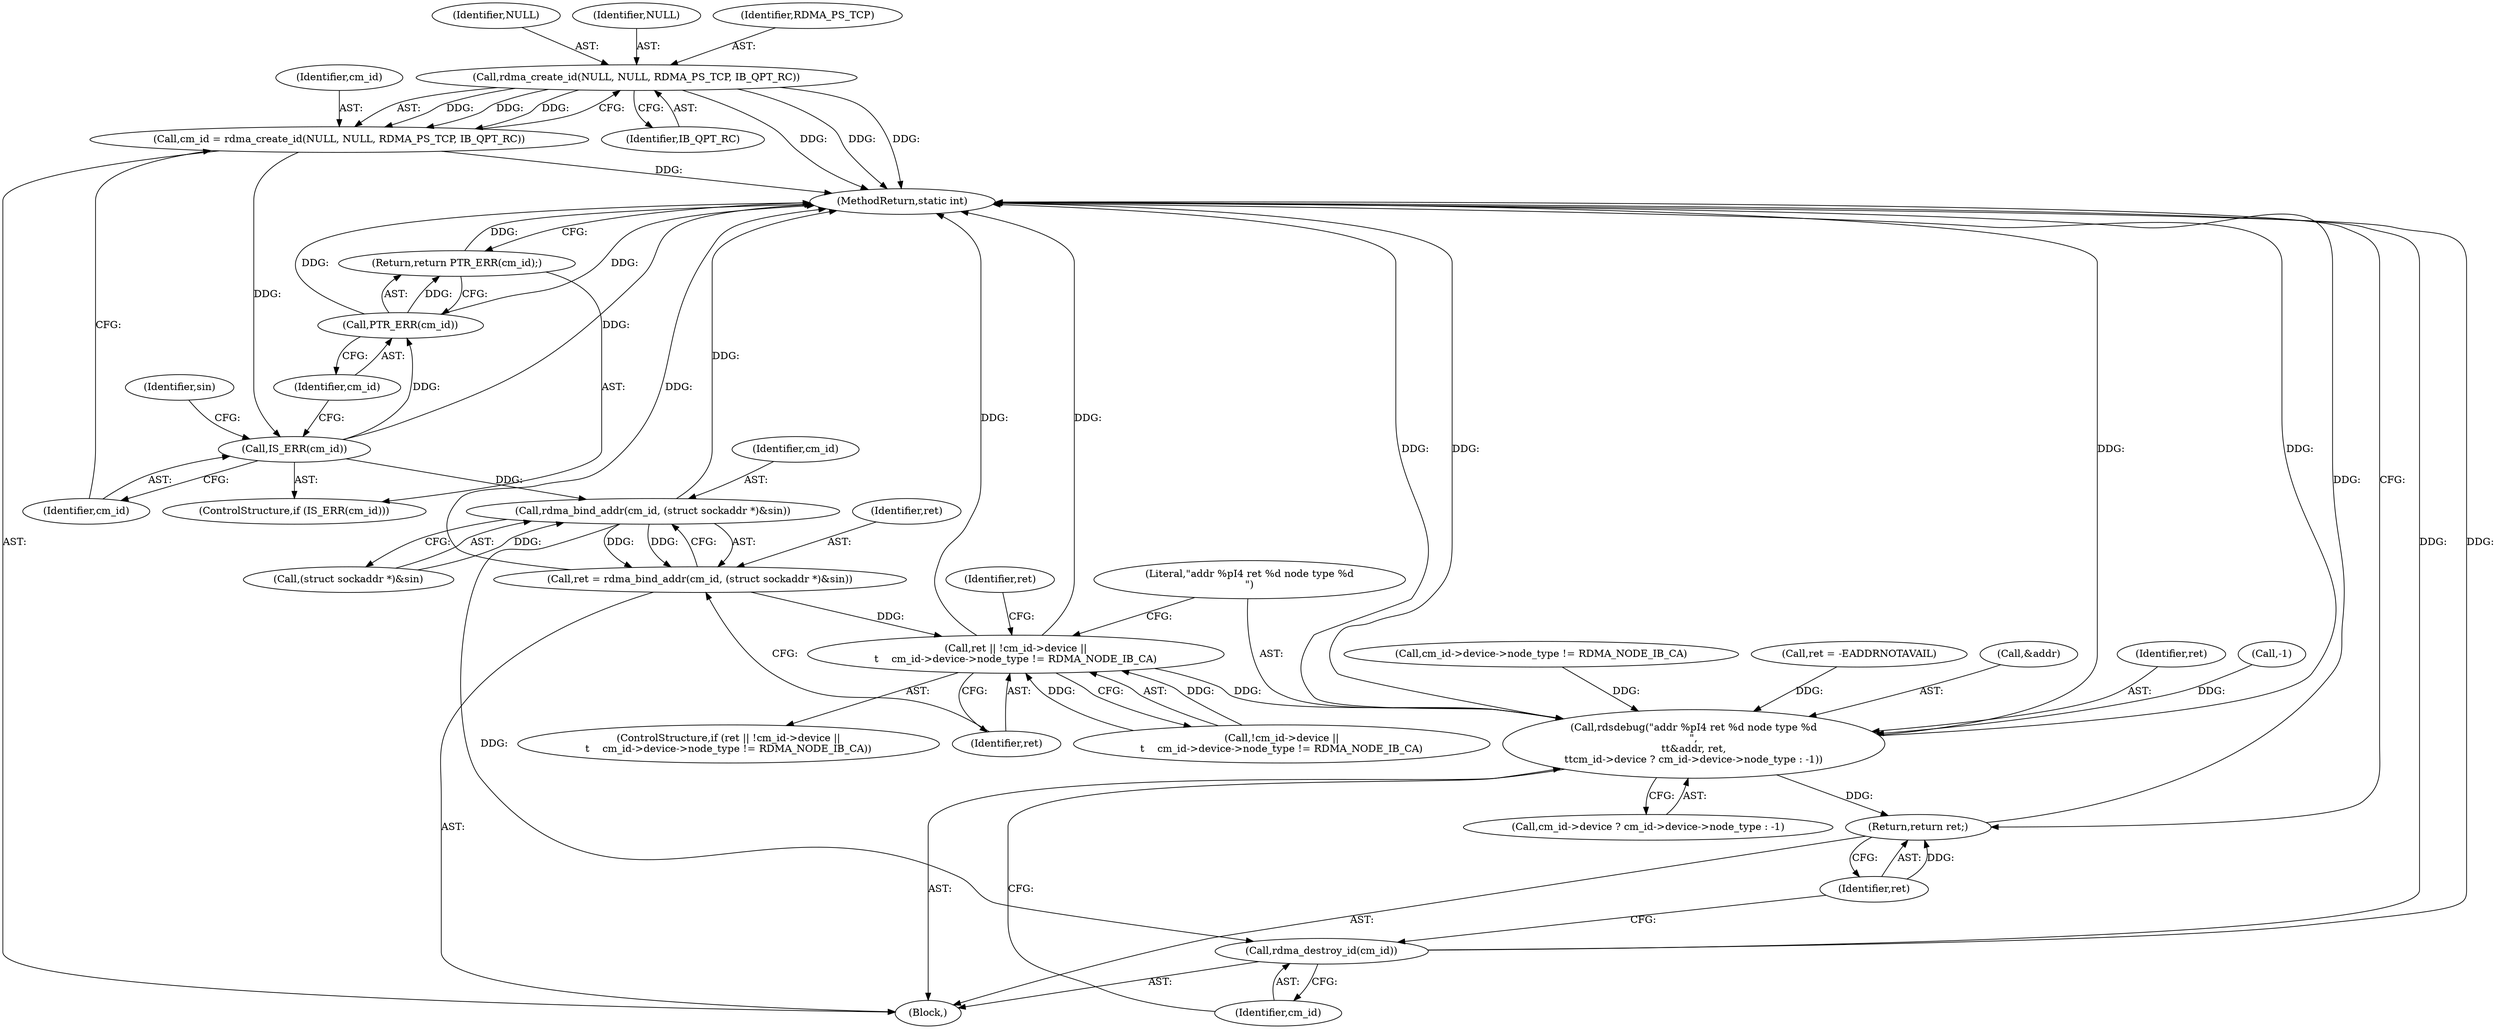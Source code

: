 digraph "0_linux_c2349758acf1874e4c2b93fe41d072336f1a31d0@API" {
"1000111" [label="(Call,rdma_create_id(NULL, NULL, RDMA_PS_TCP, IB_QPT_RC))"];
"1000109" [label="(Call,cm_id = rdma_create_id(NULL, NULL, RDMA_PS_TCP, IB_QPT_RC))"];
"1000117" [label="(Call,IS_ERR(cm_id))"];
"1000120" [label="(Call,PTR_ERR(cm_id))"];
"1000119" [label="(Return,return PTR_ERR(cm_id);)"];
"1000142" [label="(Call,rdma_bind_addr(cm_id, (struct sockaddr *)&sin))"];
"1000140" [label="(Call,ret = rdma_bind_addr(cm_id, (struct sockaddr *)&sin))"];
"1000149" [label="(Call,ret || !cm_id->device ||\n\t    cm_id->device->node_type != RDMA_NODE_IB_CA)"];
"1000167" [label="(Call,rdsdebug(\"addr %pI4 ret %d node type %d\n\",\n\t\t&addr, ret,\n\t\tcm_id->device ? cm_id->device->node_type : -1))"];
"1000185" [label="(Return,return ret;)"];
"1000183" [label="(Call,rdma_destroy_id(cm_id))"];
"1000141" [label="(Identifier,ret)"];
"1000117" [label="(Call,IS_ERR(cm_id))"];
"1000142" [label="(Call,rdma_bind_addr(cm_id, (struct sockaddr *)&sin))"];
"1000119" [label="(Return,return PTR_ERR(cm_id);)"];
"1000105" [label="(Block,)"];
"1000140" [label="(Call,ret = rdma_bind_addr(cm_id, (struct sockaddr *)&sin))"];
"1000183" [label="(Call,rdma_destroy_id(cm_id))"];
"1000110" [label="(Identifier,cm_id)"];
"1000168" [label="(Literal,\"addr %pI4 ret %d node type %d\n\")"];
"1000156" [label="(Call,cm_id->device->node_type != RDMA_NODE_IB_CA)"];
"1000115" [label="(Identifier,IB_QPT_RC)"];
"1000163" [label="(Call,ret = -EADDRNOTAVAIL)"];
"1000118" [label="(Identifier,cm_id)"];
"1000186" [label="(Identifier,ret)"];
"1000172" [label="(Call,cm_id->device ? cm_id->device->node_type : -1)"];
"1000150" [label="(Identifier,ret)"];
"1000113" [label="(Identifier,NULL)"];
"1000151" [label="(Call,!cm_id->device ||\n\t    cm_id->device->node_type != RDMA_NODE_IB_CA)"];
"1000164" [label="(Identifier,ret)"];
"1000111" [label="(Call,rdma_create_id(NULL, NULL, RDMA_PS_TCP, IB_QPT_RC))"];
"1000169" [label="(Call,&addr)"];
"1000112" [label="(Identifier,NULL)"];
"1000185" [label="(Return,return ret;)"];
"1000149" [label="(Call,ret || !cm_id->device ||\n\t    cm_id->device->node_type != RDMA_NODE_IB_CA)"];
"1000184" [label="(Identifier,cm_id)"];
"1000187" [label="(MethodReturn,static int)"];
"1000116" [label="(ControlStructure,if (IS_ERR(cm_id)))"];
"1000120" [label="(Call,PTR_ERR(cm_id))"];
"1000167" [label="(Call,rdsdebug(\"addr %pI4 ret %d node type %d\n\",\n\t\t&addr, ret,\n\t\tcm_id->device ? cm_id->device->node_type : -1))"];
"1000148" [label="(ControlStructure,if (ret || !cm_id->device ||\n\t    cm_id->device->node_type != RDMA_NODE_IB_CA))"];
"1000114" [label="(Identifier,RDMA_PS_TCP)"];
"1000171" [label="(Identifier,ret)"];
"1000143" [label="(Identifier,cm_id)"];
"1000181" [label="(Call,-1)"];
"1000121" [label="(Identifier,cm_id)"];
"1000109" [label="(Call,cm_id = rdma_create_id(NULL, NULL, RDMA_PS_TCP, IB_QPT_RC))"];
"1000124" [label="(Identifier,sin)"];
"1000144" [label="(Call,(struct sockaddr *)&sin)"];
"1000111" -> "1000109"  [label="AST: "];
"1000111" -> "1000115"  [label="CFG: "];
"1000112" -> "1000111"  [label="AST: "];
"1000113" -> "1000111"  [label="AST: "];
"1000114" -> "1000111"  [label="AST: "];
"1000115" -> "1000111"  [label="AST: "];
"1000109" -> "1000111"  [label="CFG: "];
"1000111" -> "1000187"  [label="DDG: "];
"1000111" -> "1000187"  [label="DDG: "];
"1000111" -> "1000187"  [label="DDG: "];
"1000111" -> "1000109"  [label="DDG: "];
"1000111" -> "1000109"  [label="DDG: "];
"1000111" -> "1000109"  [label="DDG: "];
"1000109" -> "1000105"  [label="AST: "];
"1000110" -> "1000109"  [label="AST: "];
"1000118" -> "1000109"  [label="CFG: "];
"1000109" -> "1000187"  [label="DDG: "];
"1000109" -> "1000117"  [label="DDG: "];
"1000117" -> "1000116"  [label="AST: "];
"1000117" -> "1000118"  [label="CFG: "];
"1000118" -> "1000117"  [label="AST: "];
"1000121" -> "1000117"  [label="CFG: "];
"1000124" -> "1000117"  [label="CFG: "];
"1000117" -> "1000187"  [label="DDG: "];
"1000117" -> "1000120"  [label="DDG: "];
"1000117" -> "1000142"  [label="DDG: "];
"1000120" -> "1000119"  [label="AST: "];
"1000120" -> "1000121"  [label="CFG: "];
"1000121" -> "1000120"  [label="AST: "];
"1000119" -> "1000120"  [label="CFG: "];
"1000120" -> "1000187"  [label="DDG: "];
"1000120" -> "1000187"  [label="DDG: "];
"1000120" -> "1000119"  [label="DDG: "];
"1000119" -> "1000116"  [label="AST: "];
"1000187" -> "1000119"  [label="CFG: "];
"1000119" -> "1000187"  [label="DDG: "];
"1000142" -> "1000140"  [label="AST: "];
"1000142" -> "1000144"  [label="CFG: "];
"1000143" -> "1000142"  [label="AST: "];
"1000144" -> "1000142"  [label="AST: "];
"1000140" -> "1000142"  [label="CFG: "];
"1000142" -> "1000187"  [label="DDG: "];
"1000142" -> "1000140"  [label="DDG: "];
"1000142" -> "1000140"  [label="DDG: "];
"1000144" -> "1000142"  [label="DDG: "];
"1000142" -> "1000183"  [label="DDG: "];
"1000140" -> "1000105"  [label="AST: "];
"1000141" -> "1000140"  [label="AST: "];
"1000150" -> "1000140"  [label="CFG: "];
"1000140" -> "1000187"  [label="DDG: "];
"1000140" -> "1000149"  [label="DDG: "];
"1000149" -> "1000148"  [label="AST: "];
"1000149" -> "1000150"  [label="CFG: "];
"1000149" -> "1000151"  [label="CFG: "];
"1000150" -> "1000149"  [label="AST: "];
"1000151" -> "1000149"  [label="AST: "];
"1000164" -> "1000149"  [label="CFG: "];
"1000168" -> "1000149"  [label="CFG: "];
"1000149" -> "1000187"  [label="DDG: "];
"1000149" -> "1000187"  [label="DDG: "];
"1000151" -> "1000149"  [label="DDG: "];
"1000151" -> "1000149"  [label="DDG: "];
"1000149" -> "1000167"  [label="DDG: "];
"1000167" -> "1000105"  [label="AST: "];
"1000167" -> "1000172"  [label="CFG: "];
"1000168" -> "1000167"  [label="AST: "];
"1000169" -> "1000167"  [label="AST: "];
"1000171" -> "1000167"  [label="AST: "];
"1000172" -> "1000167"  [label="AST: "];
"1000184" -> "1000167"  [label="CFG: "];
"1000167" -> "1000187"  [label="DDG: "];
"1000167" -> "1000187"  [label="DDG: "];
"1000167" -> "1000187"  [label="DDG: "];
"1000167" -> "1000187"  [label="DDG: "];
"1000163" -> "1000167"  [label="DDG: "];
"1000156" -> "1000167"  [label="DDG: "];
"1000181" -> "1000167"  [label="DDG: "];
"1000167" -> "1000185"  [label="DDG: "];
"1000185" -> "1000105"  [label="AST: "];
"1000185" -> "1000186"  [label="CFG: "];
"1000186" -> "1000185"  [label="AST: "];
"1000187" -> "1000185"  [label="CFG: "];
"1000185" -> "1000187"  [label="DDG: "];
"1000186" -> "1000185"  [label="DDG: "];
"1000183" -> "1000105"  [label="AST: "];
"1000183" -> "1000184"  [label="CFG: "];
"1000184" -> "1000183"  [label="AST: "];
"1000186" -> "1000183"  [label="CFG: "];
"1000183" -> "1000187"  [label="DDG: "];
"1000183" -> "1000187"  [label="DDG: "];
}
